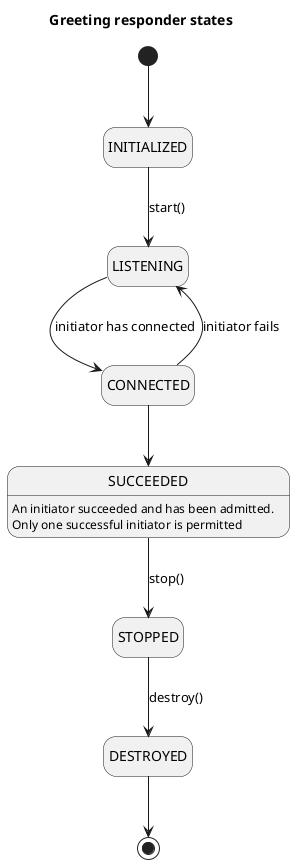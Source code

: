 @startuml

title Greeting responder states

hide empty description

[*] --> INITIALIZED

INITIALIZED --> LISTENING : start()

LISTENING --> CONNECTED : initiator has connected

CONNECTED --> LISTENING : initiator fails
CONNECTED --> SUCCEEDED

SUCCEEDED : An initiator succeeded and has been admitted. 
SUCCEEDED : Only one successful initiator is permitted

SUCCEEDED --> STOPPED : stop()
STOPPED --> DESTROYED : destroy()

DESTROYED --> [*]

@enduml